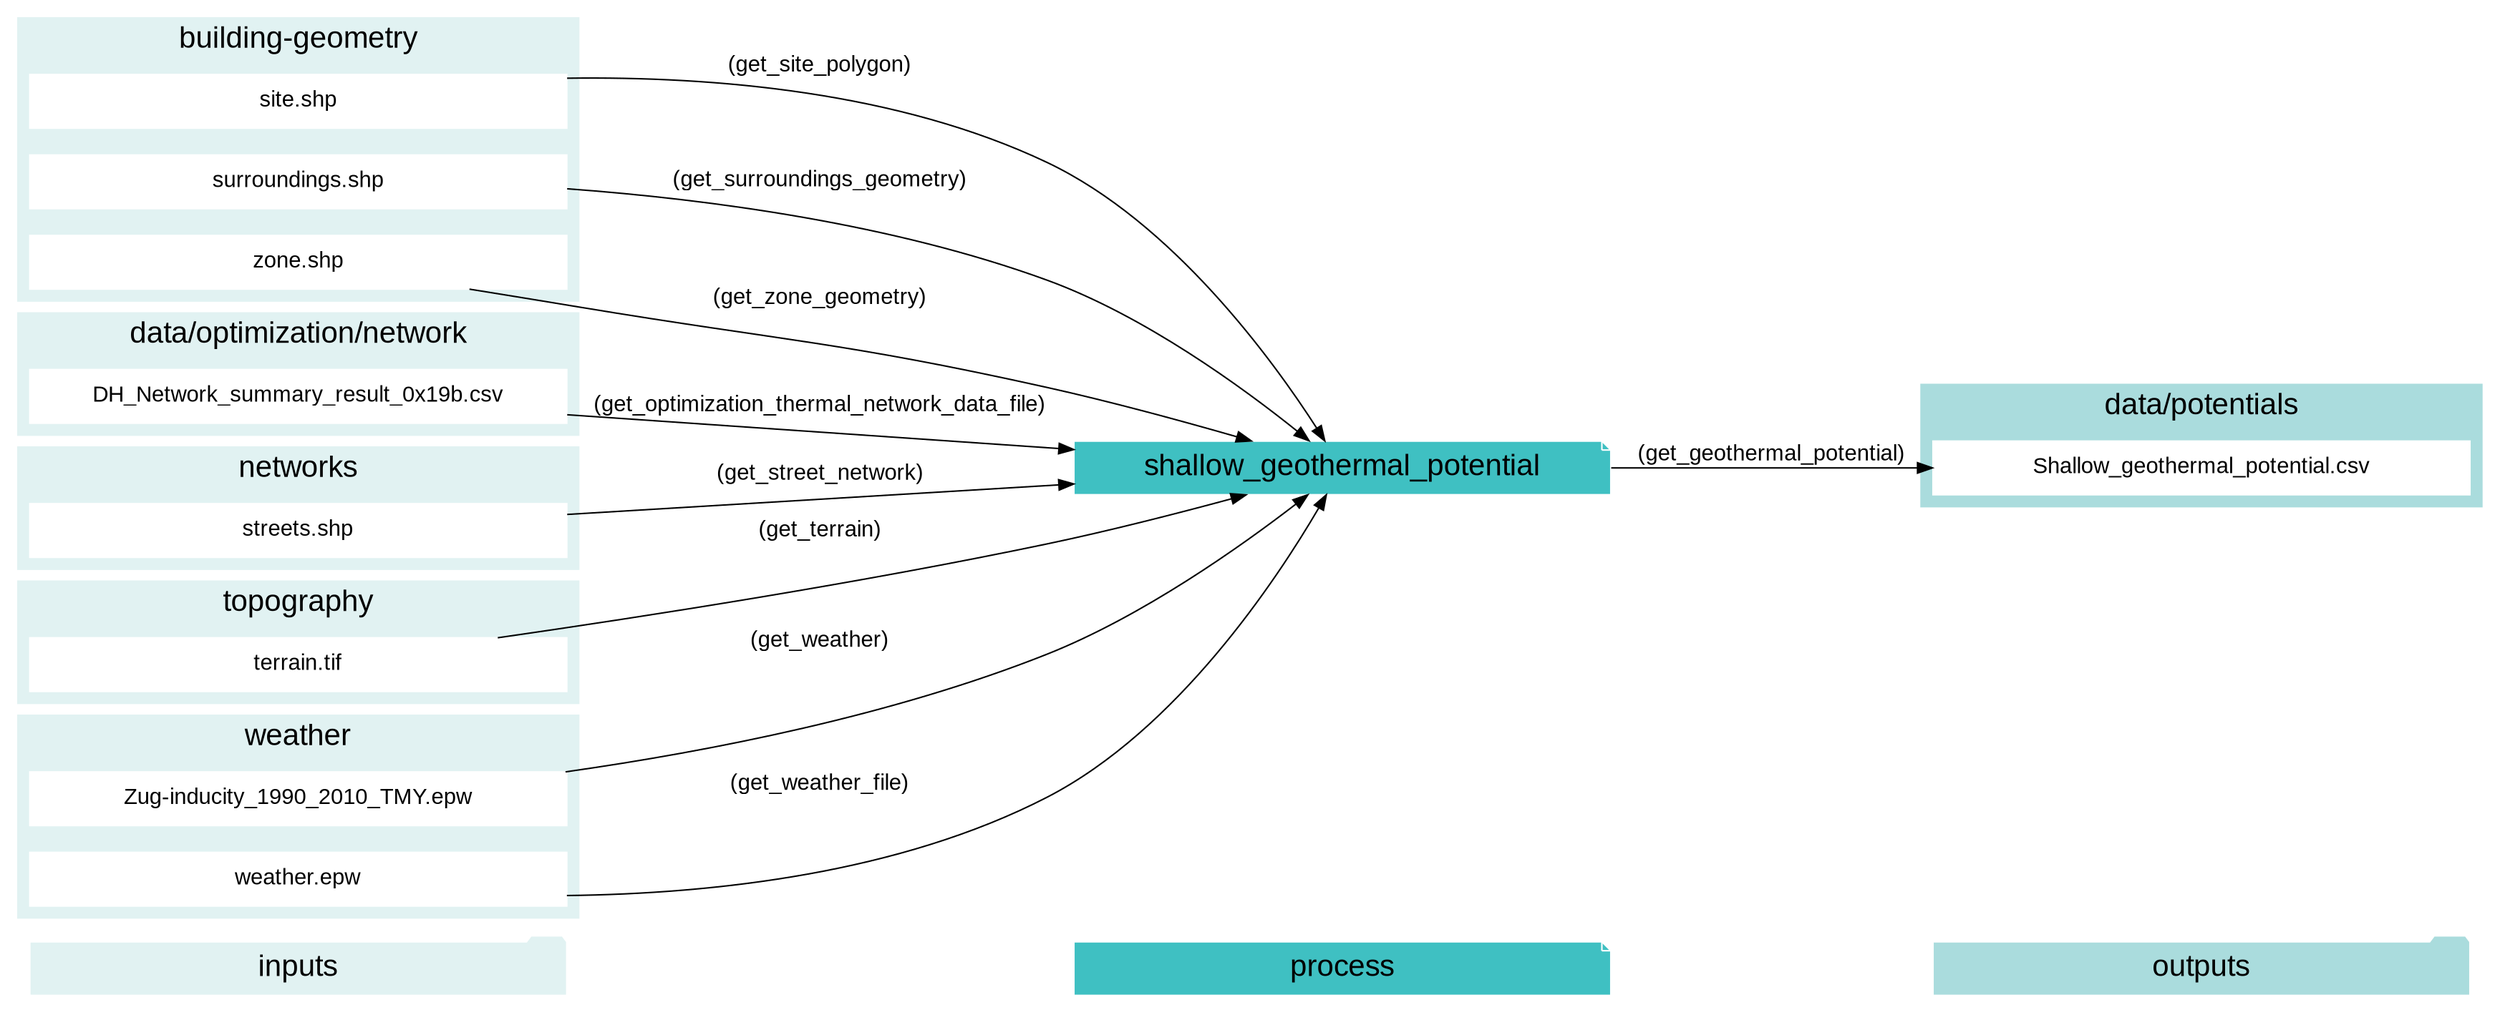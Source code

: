 digraph trace_inputlocator {
    rankdir="LR";
    graph [overlap=false, fontname=arial];
    node [shape=box, style=filled, color=white, fontsize=15, fontname=arial, fixedsize=true, width=5];
    edge [fontname=arial, fontsize = 15]
    newrank=true
    subgraph cluster_legend {
    fontsize=25
    style=invis
    "process"[style=filled, fillcolor="#3FC0C2", shape=note, fontsize=20, fontname="arial"]
    "inputs" [style=filled, shape=folder, color=white, fillcolor="#E1F2F2", fontsize=20]
    "outputs"[style=filled, shape=folder, color=white, fillcolor="#aadcdd", fontsize=20]
    "inputs"->"process"[style=invis]
    "process"->"outputs"[style=invis]
    }
    "shallow_geothermal_potential"[style=filled, color=white, fillcolor="#3FC0C2", shape=note, fontsize=20, fontname=arial];
    subgraph cluster_0_in {
        style = filled;
        color = "#E1F2F2";
        fontsize = 20;
        rank=same;
        label="building-geometry";
        "site.shp"
        "surroundings.shp"
        "zone.shp"
    }
    subgraph cluster_1_in {
        style = filled;
        color = "#E1F2F2";
        fontsize = 20;
        rank=same;
        label="data/optimization/network";
        "DH_Network_summary_result_0x19b.csv"
    }
    subgraph cluster_2_out {
        style = filled;
        color = "#aadcdd";
        fontsize = 20;
        rank=same;
        label="data/potentials";
        "Shallow_geothermal_potential.csv"
    }
    subgraph cluster_3_in {
        style = filled;
        color = "#E1F2F2";
        fontsize = 20;
        rank=same;
        label="networks";
        "streets.shp"
    }
    subgraph cluster_4_in {
        style = filled;
        color = "#E1F2F2";
        fontsize = 20;
        rank=same;
        label="topography";
        "terrain.tif"
    }
    subgraph cluster_5_in {
        style = filled;
        color = "#E1F2F2";
        fontsize = 20;
        rank=same;
        label="weather";
        "Zug-inducity_1990_2010_TMY.epw"
        "weather.epw"
    }
    "DH_Network_summary_result_0x19b.csv" -> "shallow_geothermal_potential"[label="(get_optimization_thermal_network_data_file)"]
    "site.shp" -> "shallow_geothermal_potential"[label="(get_site_polygon)"]
    "streets.shp" -> "shallow_geothermal_potential"[label="(get_street_network)"]
    "surroundings.shp" -> "shallow_geothermal_potential"[label="(get_surroundings_geometry)"]
    "terrain.tif" -> "shallow_geothermal_potential"[label="(get_terrain)"]
    "Zug-inducity_1990_2010_TMY.epw" -> "shallow_geothermal_potential"[label="(get_weather)"]
    "weather.epw" -> "shallow_geothermal_potential"[label="(get_weather_file)"]
    "zone.shp" -> "shallow_geothermal_potential"[label="(get_zone_geometry)"]
    "shallow_geothermal_potential" -> "Shallow_geothermal_potential.csv"[label="(get_geothermal_potential)"]
    }